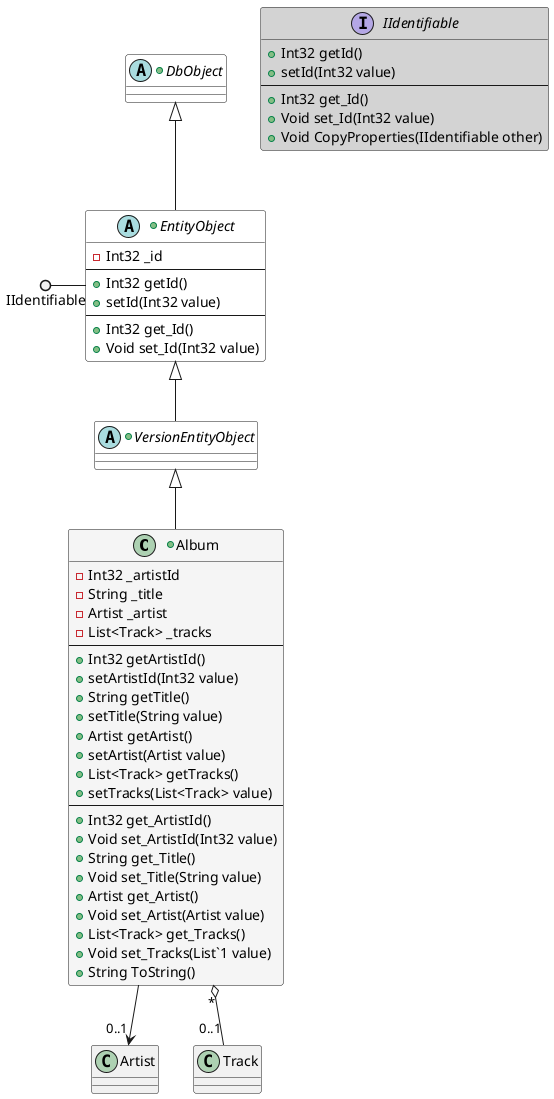 ﻿//@GeneratedCode
@startuml SEMusicStoreBase.Logic.Entities.Album
+class Album #whitesmoke {
    - Int32 _artistId
    - String _title
    - Artist _artist
    - List<Track> _tracks
    ---
     + Int32 getArtistId()
     + setArtistId(Int32 value)
     + String getTitle()
     + setTitle(String value)
     + Artist getArtist()
     + setArtist(Artist value)
     + List<Track> getTracks()
     + setTracks(List<Track> value)
    ---
    + Int32 get_ArtistId()
    + Void set_ArtistId(Int32 value)
    + String get_Title()
    + Void set_Title(String value)
    + Artist get_Artist()
    + Void set_Artist(Artist value)
    + List<Track> get_Tracks()
    + Void set_Tracks(List`1 value)
    + String ToString()
}
+abstract class VersionEntityObject #white {
}
+abstract class EntityObject #white {
    - Int32 _id
    ---
     + Int32 getId()
     + setId(Int32 value)
    ---
    + Int32 get_Id()
    + Void set_Id(Int32 value)
}
+abstract class DbObject #white {
}
interface IIdentifiable #lightgrey {
     + Int32 getId()
     + setId(Int32 value)
    ---
    + Int32 get_Id()
    + Void set_Id(Int32 value)
    + Void CopyProperties(IIdentifiable other)
}
VersionEntityObject <|-- Album
EntityObject <|-- VersionEntityObject
DbObject <|-- EntityObject
IIdentifiable ()- EntityObject
Album --> "0..1" Artist
Album "*" o-- "0..1" Track
@enduml

